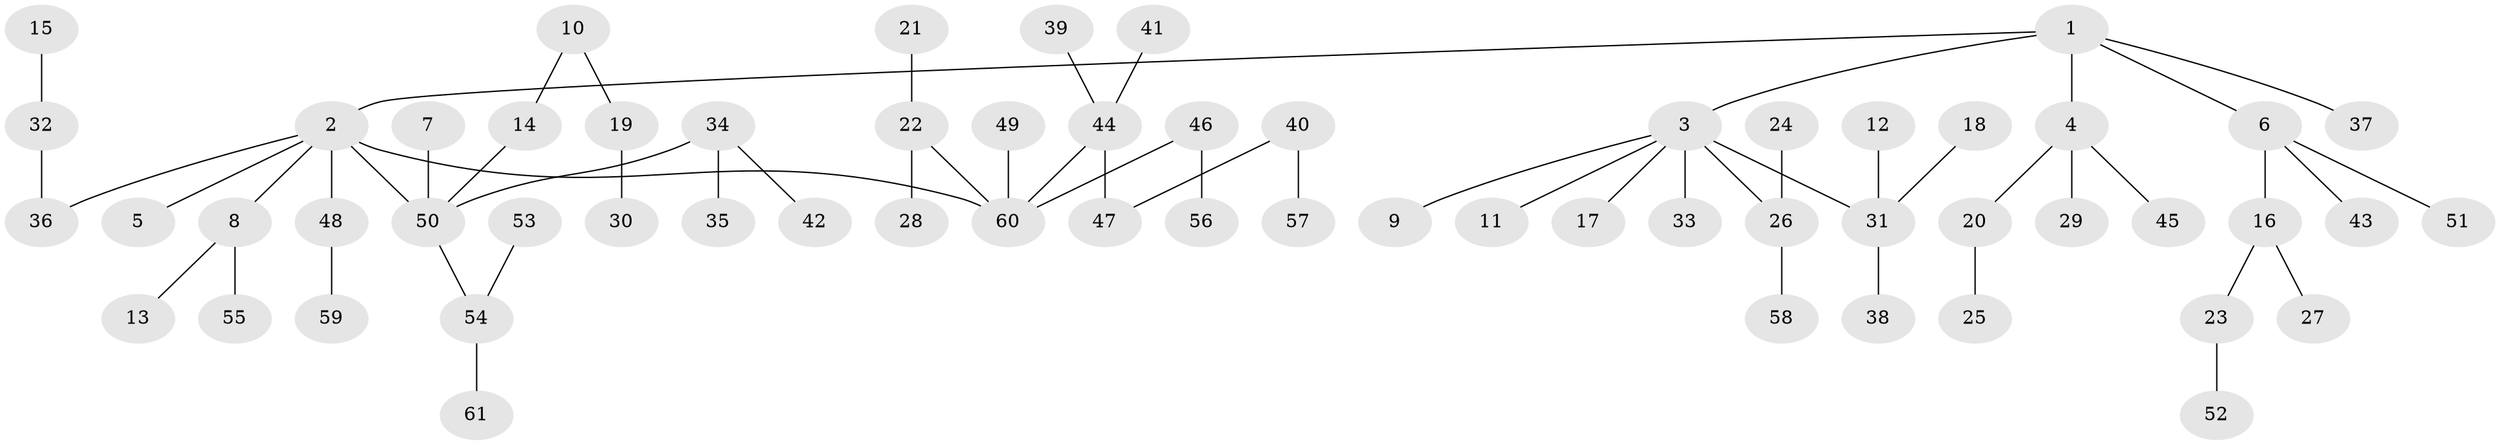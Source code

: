 // original degree distribution, {5: 0.04132231404958678, 4: 0.05785123966942149, 3: 0.1487603305785124, 6: 0.024793388429752067, 2: 0.2231404958677686, 1: 0.5041322314049587}
// Generated by graph-tools (version 1.1) at 2025/50/03/09/25 03:50:18]
// undirected, 61 vertices, 60 edges
graph export_dot {
graph [start="1"]
  node [color=gray90,style=filled];
  1;
  2;
  3;
  4;
  5;
  6;
  7;
  8;
  9;
  10;
  11;
  12;
  13;
  14;
  15;
  16;
  17;
  18;
  19;
  20;
  21;
  22;
  23;
  24;
  25;
  26;
  27;
  28;
  29;
  30;
  31;
  32;
  33;
  34;
  35;
  36;
  37;
  38;
  39;
  40;
  41;
  42;
  43;
  44;
  45;
  46;
  47;
  48;
  49;
  50;
  51;
  52;
  53;
  54;
  55;
  56;
  57;
  58;
  59;
  60;
  61;
  1 -- 2 [weight=1.0];
  1 -- 3 [weight=1.0];
  1 -- 4 [weight=1.0];
  1 -- 6 [weight=1.0];
  1 -- 37 [weight=1.0];
  2 -- 5 [weight=1.0];
  2 -- 8 [weight=1.0];
  2 -- 36 [weight=1.0];
  2 -- 48 [weight=1.0];
  2 -- 50 [weight=1.0];
  2 -- 60 [weight=1.0];
  3 -- 9 [weight=1.0];
  3 -- 11 [weight=1.0];
  3 -- 17 [weight=1.0];
  3 -- 26 [weight=1.0];
  3 -- 31 [weight=1.0];
  3 -- 33 [weight=1.0];
  4 -- 20 [weight=1.0];
  4 -- 29 [weight=1.0];
  4 -- 45 [weight=1.0];
  6 -- 16 [weight=1.0];
  6 -- 43 [weight=1.0];
  6 -- 51 [weight=1.0];
  7 -- 50 [weight=1.0];
  8 -- 13 [weight=1.0];
  8 -- 55 [weight=1.0];
  10 -- 14 [weight=1.0];
  10 -- 19 [weight=1.0];
  12 -- 31 [weight=1.0];
  14 -- 50 [weight=1.0];
  15 -- 32 [weight=1.0];
  16 -- 23 [weight=1.0];
  16 -- 27 [weight=1.0];
  18 -- 31 [weight=1.0];
  19 -- 30 [weight=1.0];
  20 -- 25 [weight=1.0];
  21 -- 22 [weight=1.0];
  22 -- 28 [weight=1.0];
  22 -- 60 [weight=1.0];
  23 -- 52 [weight=1.0];
  24 -- 26 [weight=1.0];
  26 -- 58 [weight=1.0];
  31 -- 38 [weight=1.0];
  32 -- 36 [weight=1.0];
  34 -- 35 [weight=1.0];
  34 -- 42 [weight=1.0];
  34 -- 50 [weight=1.0];
  39 -- 44 [weight=1.0];
  40 -- 47 [weight=1.0];
  40 -- 57 [weight=1.0];
  41 -- 44 [weight=1.0];
  44 -- 47 [weight=1.0];
  44 -- 60 [weight=1.0];
  46 -- 56 [weight=1.0];
  46 -- 60 [weight=1.0];
  48 -- 59 [weight=1.0];
  49 -- 60 [weight=1.0];
  50 -- 54 [weight=1.0];
  53 -- 54 [weight=1.0];
  54 -- 61 [weight=1.0];
}
